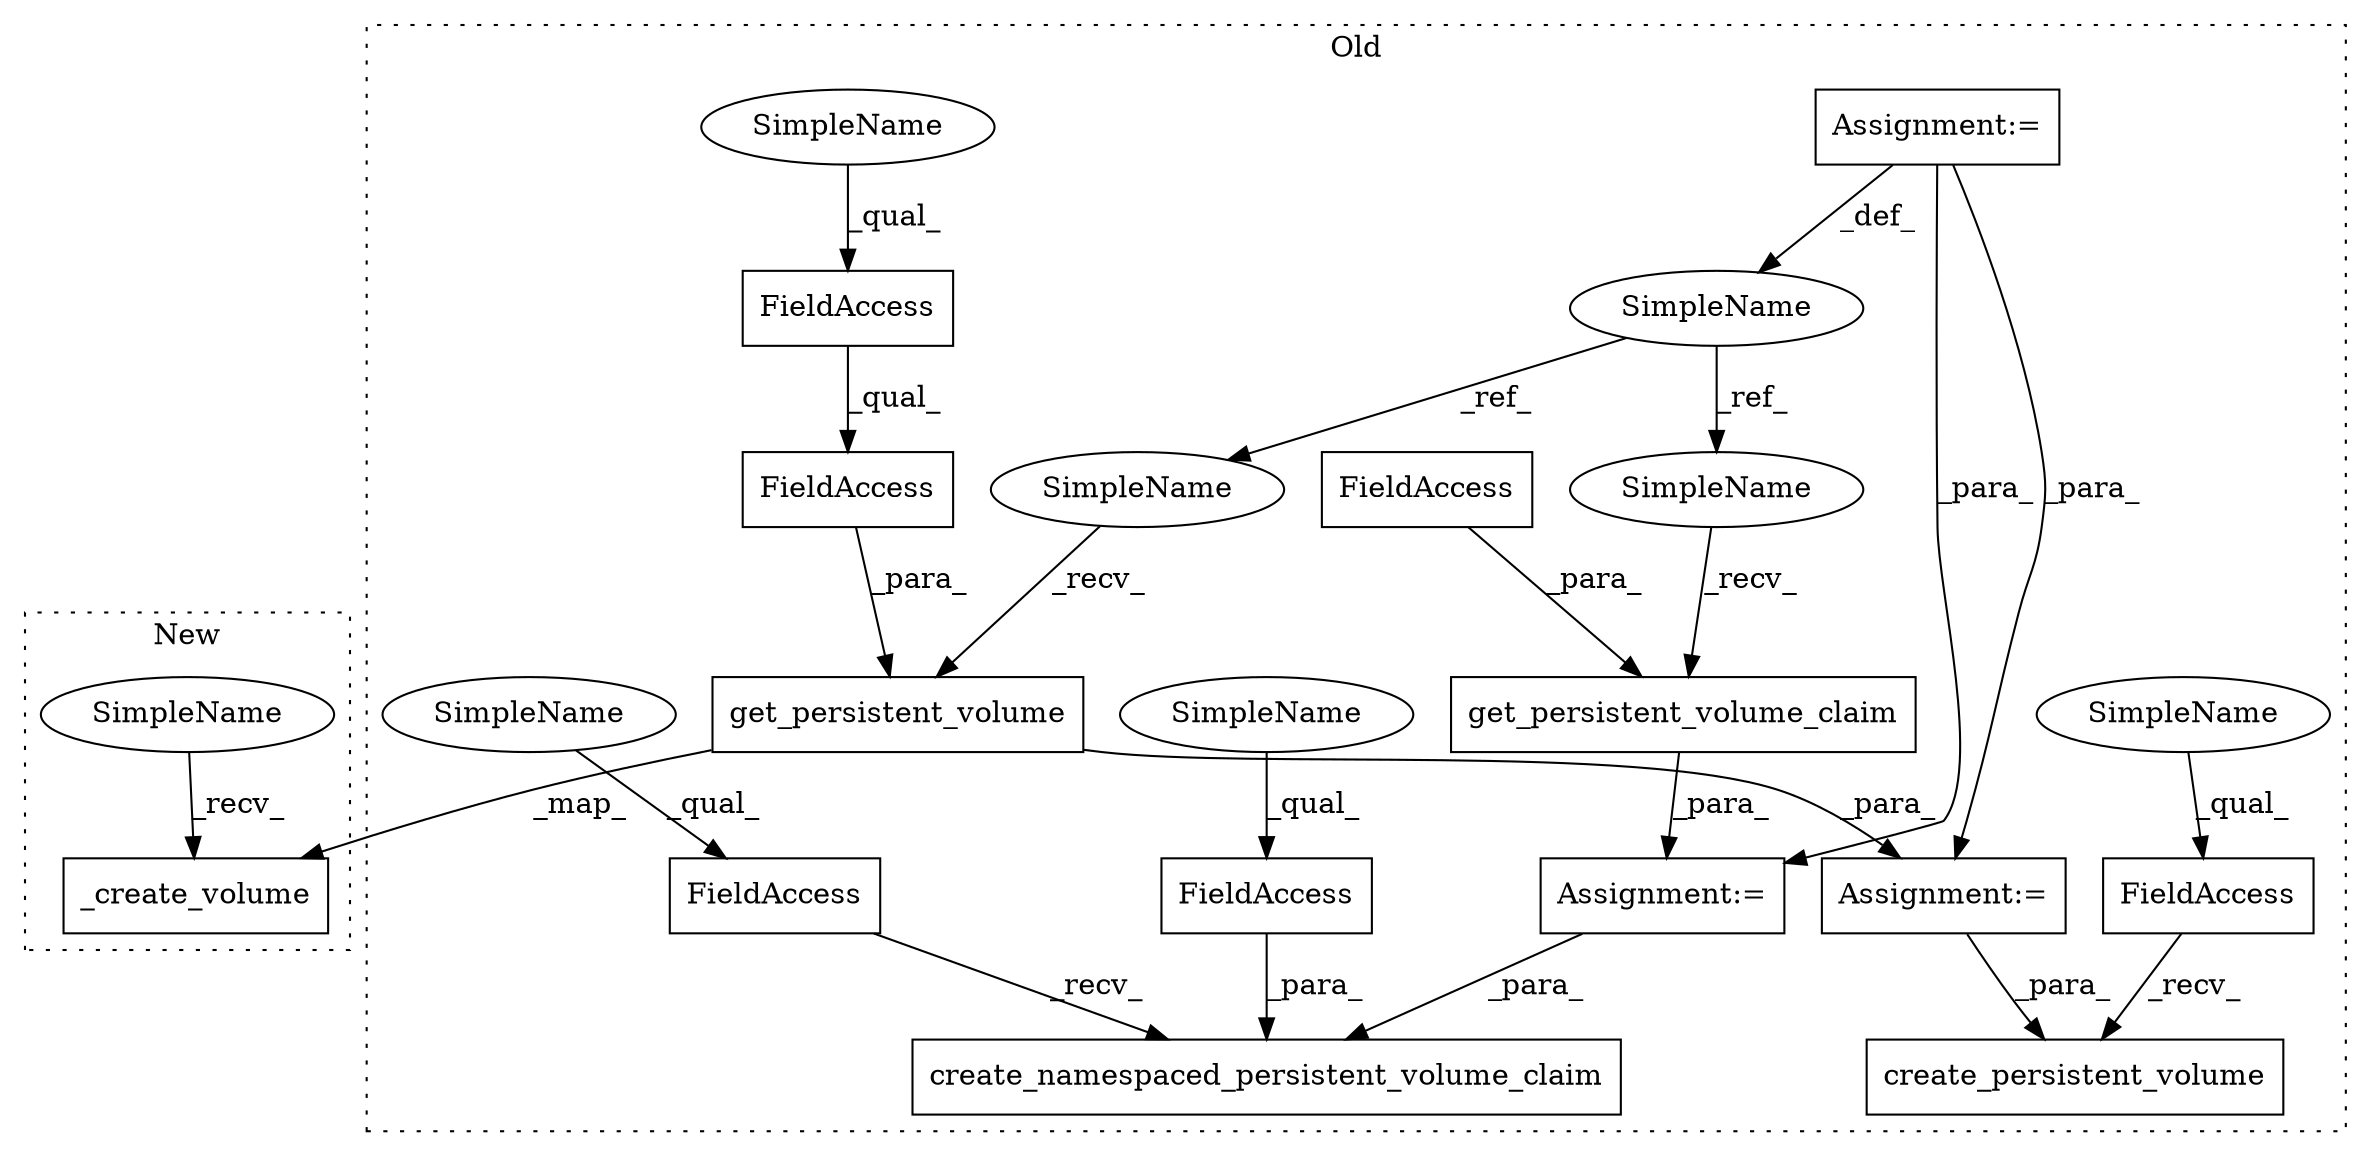 digraph G {
subgraph cluster0 {
1 [label="get_persistent_volume" a="32" s="6282,6352" l="22,1" shape="box"];
3 [label="create_persistent_volume" a="32" s="6368,6397" l="25,1" shape="box"];
4 [label="FieldAccess" a="22" s="6359" l="8" shape="box"];
5 [label="FieldAccess" a="22" s="6490" l="8" shape="box"];
6 [label="create_namespaced_persistent_volume_claim" a="32" s="6499,6566" l="42,1" shape="box"];
7 [label="get_persistent_volume_claim" a="32" s="6434,6483" l="28,1" shape="box"];
8 [label="FieldAccess" a="22" s="6326" l="17" shape="box"];
9 [label="FieldAccess" a="22" s="6326" l="26" shape="box"];
10 [label="FieldAccess" a="22" s="6462" l="21" shape="box"];
11 [label="FieldAccess" a="22" s="6541" l="14" shape="box"];
12 [label="SimpleName" a="42" s="6234" l="18" shape="ellipse"];
13 [label="Assignment:=" a="7" s="6234" l="18" shape="box"];
14 [label="Assignment:=" a="7" s="6414" l="1" shape="box"];
15 [label="Assignment:=" a="7" s="6262" l="1" shape="box"];
16 [label="SimpleName" a="42" s="6415" l="18" shape="ellipse"];
17 [label="SimpleName" a="42" s="6263" l="18" shape="ellipse"];
18 [label="SimpleName" a="42" s="6541" l="4" shape="ellipse"];
19 [label="SimpleName" a="42" s="6326" l="4" shape="ellipse"];
20 [label="SimpleName" a="42" s="6359" l="4" shape="ellipse"];
21 [label="SimpleName" a="42" s="6490" l="4" shape="ellipse"];
label = "Old";
style="dotted";
}
subgraph cluster1 {
2 [label="_create_volume" a="32" s="6607,6643" l="15,1" shape="box"];
22 [label="SimpleName" a="42" s="6602" l="4" shape="ellipse"];
label = "New";
style="dotted";
}
1 -> 15 [label="_para_"];
1 -> 2 [label="_map_"];
4 -> 3 [label="_recv_"];
5 -> 6 [label="_recv_"];
7 -> 14 [label="_para_"];
8 -> 9 [label="_qual_"];
9 -> 1 [label="_para_"];
10 -> 7 [label="_para_"];
11 -> 6 [label="_para_"];
12 -> 16 [label="_ref_"];
12 -> 17 [label="_ref_"];
13 -> 14 [label="_para_"];
13 -> 15 [label="_para_"];
13 -> 12 [label="_def_"];
14 -> 6 [label="_para_"];
15 -> 3 [label="_para_"];
16 -> 7 [label="_recv_"];
17 -> 1 [label="_recv_"];
18 -> 11 [label="_qual_"];
19 -> 8 [label="_qual_"];
20 -> 4 [label="_qual_"];
21 -> 5 [label="_qual_"];
22 -> 2 [label="_recv_"];
}